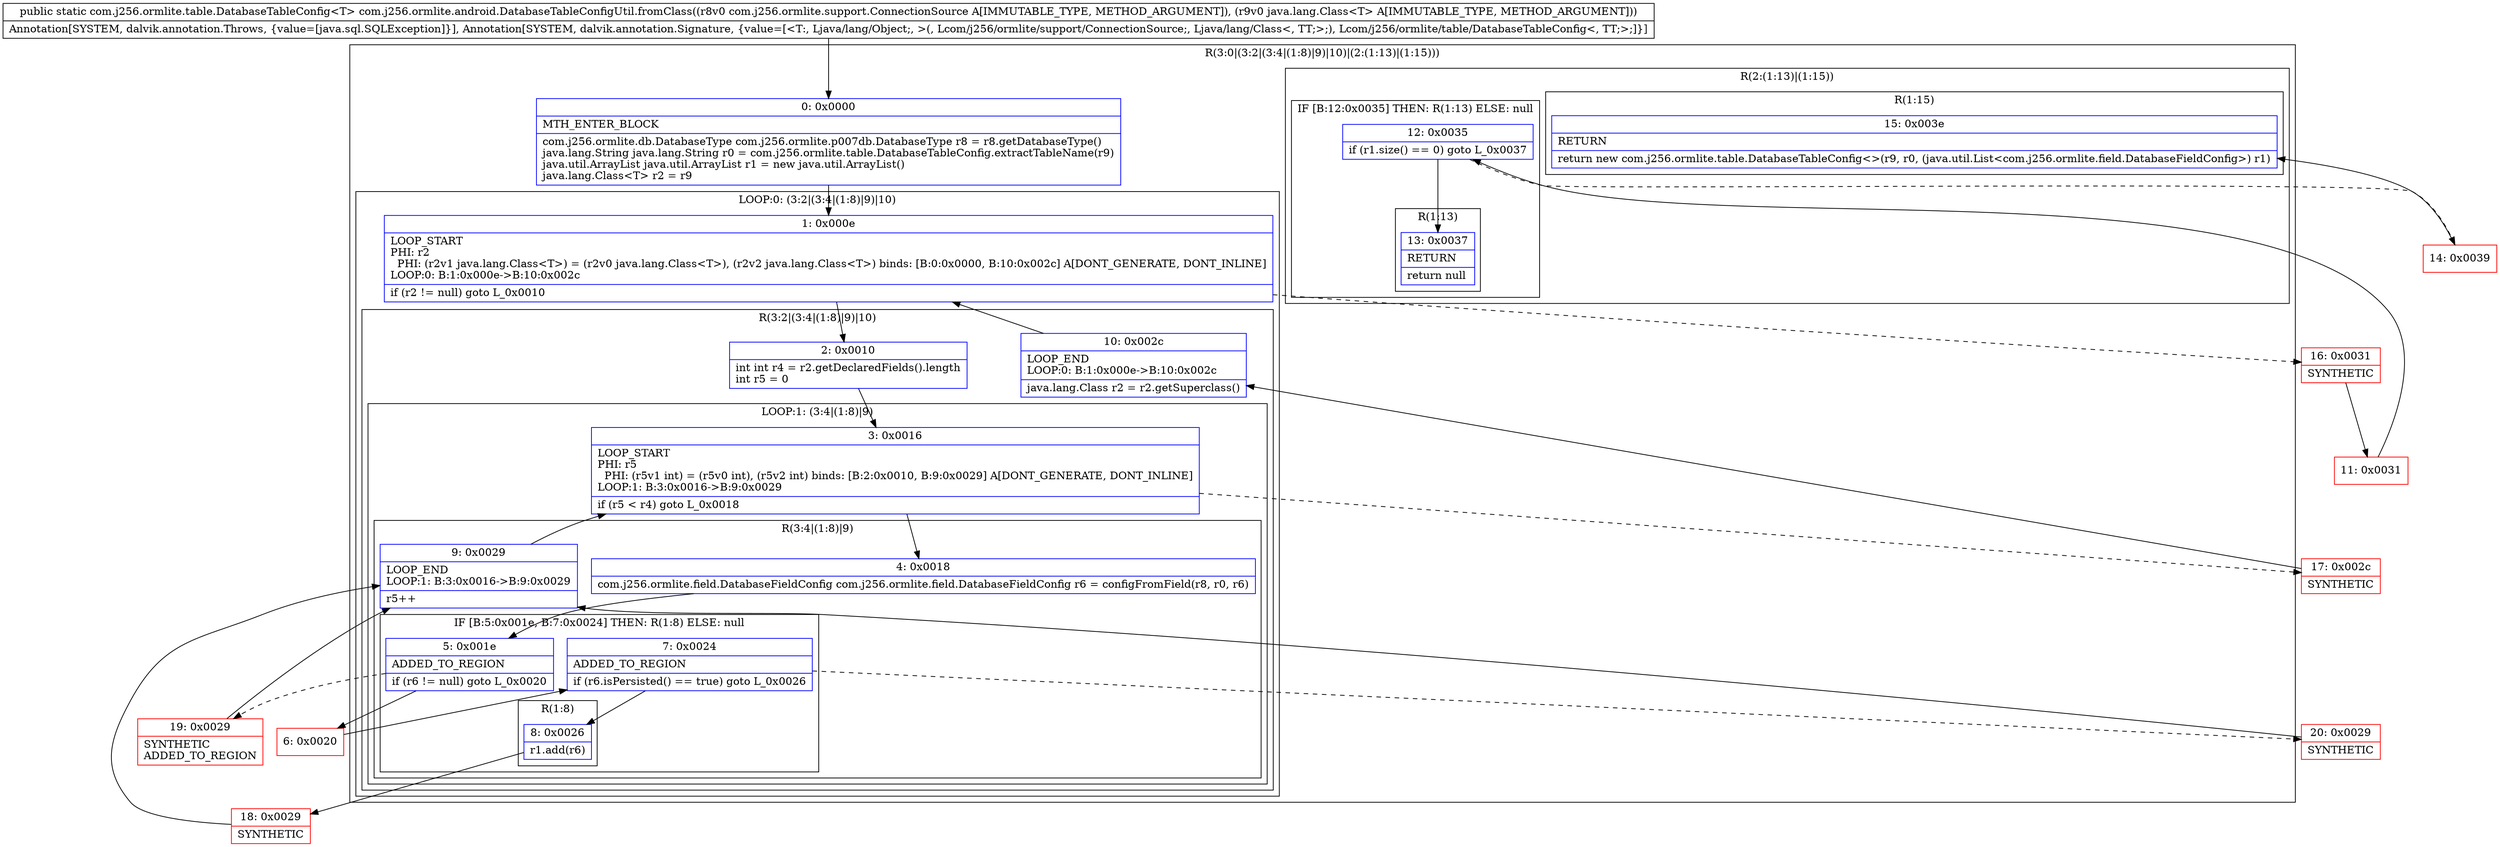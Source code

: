 digraph "CFG forcom.j256.ormlite.android.DatabaseTableConfigUtil.fromClass(Lcom\/j256\/ormlite\/support\/ConnectionSource;Ljava\/lang\/Class;)Lcom\/j256\/ormlite\/table\/DatabaseTableConfig;" {
subgraph cluster_Region_499935319 {
label = "R(3:0|(3:2|(3:4|(1:8)|9)|10)|(2:(1:13)|(1:15)))";
node [shape=record,color=blue];
Node_0 [shape=record,label="{0\:\ 0x0000|MTH_ENTER_BLOCK\l|com.j256.ormlite.db.DatabaseType com.j256.ormlite.p007db.DatabaseType r8 = r8.getDatabaseType()\ljava.lang.String java.lang.String r0 = com.j256.ormlite.table.DatabaseTableConfig.extractTableName(r9)\ljava.util.ArrayList java.util.ArrayList r1 = new java.util.ArrayList()\ljava.lang.Class\<T\> r2 = r9\l}"];
subgraph cluster_LoopRegion_914043732 {
label = "LOOP:0: (3:2|(3:4|(1:8)|9)|10)";
node [shape=record,color=blue];
Node_1 [shape=record,label="{1\:\ 0x000e|LOOP_START\lPHI: r2 \l  PHI: (r2v1 java.lang.Class\<T\>) = (r2v0 java.lang.Class\<T\>), (r2v2 java.lang.Class\<T\>) binds: [B:0:0x0000, B:10:0x002c] A[DONT_GENERATE, DONT_INLINE]\lLOOP:0: B:1:0x000e\-\>B:10:0x002c\l|if (r2 != null) goto L_0x0010\l}"];
subgraph cluster_Region_203034638 {
label = "R(3:2|(3:4|(1:8)|9)|10)";
node [shape=record,color=blue];
Node_2 [shape=record,label="{2\:\ 0x0010|int int r4 = r2.getDeclaredFields().length\lint r5 = 0\l}"];
subgraph cluster_LoopRegion_1454766144 {
label = "LOOP:1: (3:4|(1:8)|9)";
node [shape=record,color=blue];
Node_3 [shape=record,label="{3\:\ 0x0016|LOOP_START\lPHI: r5 \l  PHI: (r5v1 int) = (r5v0 int), (r5v2 int) binds: [B:2:0x0010, B:9:0x0029] A[DONT_GENERATE, DONT_INLINE]\lLOOP:1: B:3:0x0016\-\>B:9:0x0029\l|if (r5 \< r4) goto L_0x0018\l}"];
subgraph cluster_Region_1047398119 {
label = "R(3:4|(1:8)|9)";
node [shape=record,color=blue];
Node_4 [shape=record,label="{4\:\ 0x0018|com.j256.ormlite.field.DatabaseFieldConfig com.j256.ormlite.field.DatabaseFieldConfig r6 = configFromField(r8, r0, r6)\l}"];
subgraph cluster_IfRegion_1791923964 {
label = "IF [B:5:0x001e, B:7:0x0024] THEN: R(1:8) ELSE: null";
node [shape=record,color=blue];
Node_5 [shape=record,label="{5\:\ 0x001e|ADDED_TO_REGION\l|if (r6 != null) goto L_0x0020\l}"];
Node_7 [shape=record,label="{7\:\ 0x0024|ADDED_TO_REGION\l|if (r6.isPersisted() == true) goto L_0x0026\l}"];
subgraph cluster_Region_102499796 {
label = "R(1:8)";
node [shape=record,color=blue];
Node_8 [shape=record,label="{8\:\ 0x0026|r1.add(r6)\l}"];
}
}
Node_9 [shape=record,label="{9\:\ 0x0029|LOOP_END\lLOOP:1: B:3:0x0016\-\>B:9:0x0029\l|r5++\l}"];
}
}
Node_10 [shape=record,label="{10\:\ 0x002c|LOOP_END\lLOOP:0: B:1:0x000e\-\>B:10:0x002c\l|java.lang.Class r2 = r2.getSuperclass()\l}"];
}
}
subgraph cluster_Region_1456425860 {
label = "R(2:(1:13)|(1:15))";
node [shape=record,color=blue];
subgraph cluster_IfRegion_2028755856 {
label = "IF [B:12:0x0035] THEN: R(1:13) ELSE: null";
node [shape=record,color=blue];
Node_12 [shape=record,label="{12\:\ 0x0035|if (r1.size() == 0) goto L_0x0037\l}"];
subgraph cluster_Region_1637301641 {
label = "R(1:13)";
node [shape=record,color=blue];
Node_13 [shape=record,label="{13\:\ 0x0037|RETURN\l|return null\l}"];
}
}
subgraph cluster_Region_1609348859 {
label = "R(1:15)";
node [shape=record,color=blue];
Node_15 [shape=record,label="{15\:\ 0x003e|RETURN\l|return new com.j256.ormlite.table.DatabaseTableConfig\<\>(r9, r0, (java.util.List\<com.j256.ormlite.field.DatabaseFieldConfig\>) r1)\l}"];
}
}
}
Node_6 [shape=record,color=red,label="{6\:\ 0x0020}"];
Node_11 [shape=record,color=red,label="{11\:\ 0x0031}"];
Node_14 [shape=record,color=red,label="{14\:\ 0x0039}"];
Node_16 [shape=record,color=red,label="{16\:\ 0x0031|SYNTHETIC\l}"];
Node_17 [shape=record,color=red,label="{17\:\ 0x002c|SYNTHETIC\l}"];
Node_18 [shape=record,color=red,label="{18\:\ 0x0029|SYNTHETIC\l}"];
Node_19 [shape=record,color=red,label="{19\:\ 0x0029|SYNTHETIC\lADDED_TO_REGION\l}"];
Node_20 [shape=record,color=red,label="{20\:\ 0x0029|SYNTHETIC\l}"];
MethodNode[shape=record,label="{public static com.j256.ormlite.table.DatabaseTableConfig\<T\> com.j256.ormlite.android.DatabaseTableConfigUtil.fromClass((r8v0 com.j256.ormlite.support.ConnectionSource A[IMMUTABLE_TYPE, METHOD_ARGUMENT]), (r9v0 java.lang.Class\<T\> A[IMMUTABLE_TYPE, METHOD_ARGUMENT]))  | Annotation[SYSTEM, dalvik.annotation.Throws, \{value=[java.sql.SQLException]\}], Annotation[SYSTEM, dalvik.annotation.Signature, \{value=[\<T:, Ljava\/lang\/Object;, \>(, Lcom\/j256\/ormlite\/support\/ConnectionSource;, Ljava\/lang\/Class\<, TT;\>;), Lcom\/j256\/ormlite\/table\/DatabaseTableConfig\<, TT;\>;]\}]\l}"];
MethodNode -> Node_0;
Node_0 -> Node_1;
Node_1 -> Node_2;
Node_1 -> Node_16[style=dashed];
Node_2 -> Node_3;
Node_3 -> Node_4;
Node_3 -> Node_17[style=dashed];
Node_4 -> Node_5;
Node_5 -> Node_6;
Node_5 -> Node_19[style=dashed];
Node_7 -> Node_8;
Node_7 -> Node_20[style=dashed];
Node_8 -> Node_18;
Node_9 -> Node_3;
Node_10 -> Node_1;
Node_12 -> Node_13;
Node_12 -> Node_14[style=dashed];
Node_6 -> Node_7;
Node_11 -> Node_12;
Node_14 -> Node_15;
Node_16 -> Node_11;
Node_17 -> Node_10;
Node_18 -> Node_9;
Node_19 -> Node_9;
Node_20 -> Node_9;
}

